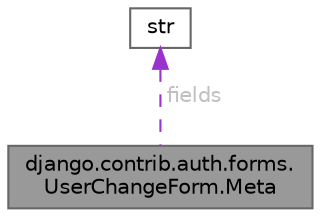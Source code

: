 digraph "django.contrib.auth.forms.UserChangeForm.Meta"
{
 // LATEX_PDF_SIZE
  bgcolor="transparent";
  edge [fontname=Helvetica,fontsize=10,labelfontname=Helvetica,labelfontsize=10];
  node [fontname=Helvetica,fontsize=10,shape=box,height=0.2,width=0.4];
  Node1 [id="Node000001",label="django.contrib.auth.forms.\lUserChangeForm.Meta",height=0.2,width=0.4,color="gray40", fillcolor="grey60", style="filled", fontcolor="black",tooltip=" "];
  Node2 -> Node1 [id="edge1_Node000001_Node000002",dir="back",color="darkorchid3",style="dashed",tooltip=" ",label=" fields",fontcolor="grey" ];
  Node2 [id="Node000002",label="str",height=0.2,width=0.4,color="gray40", fillcolor="white", style="filled",tooltip=" "];
}
